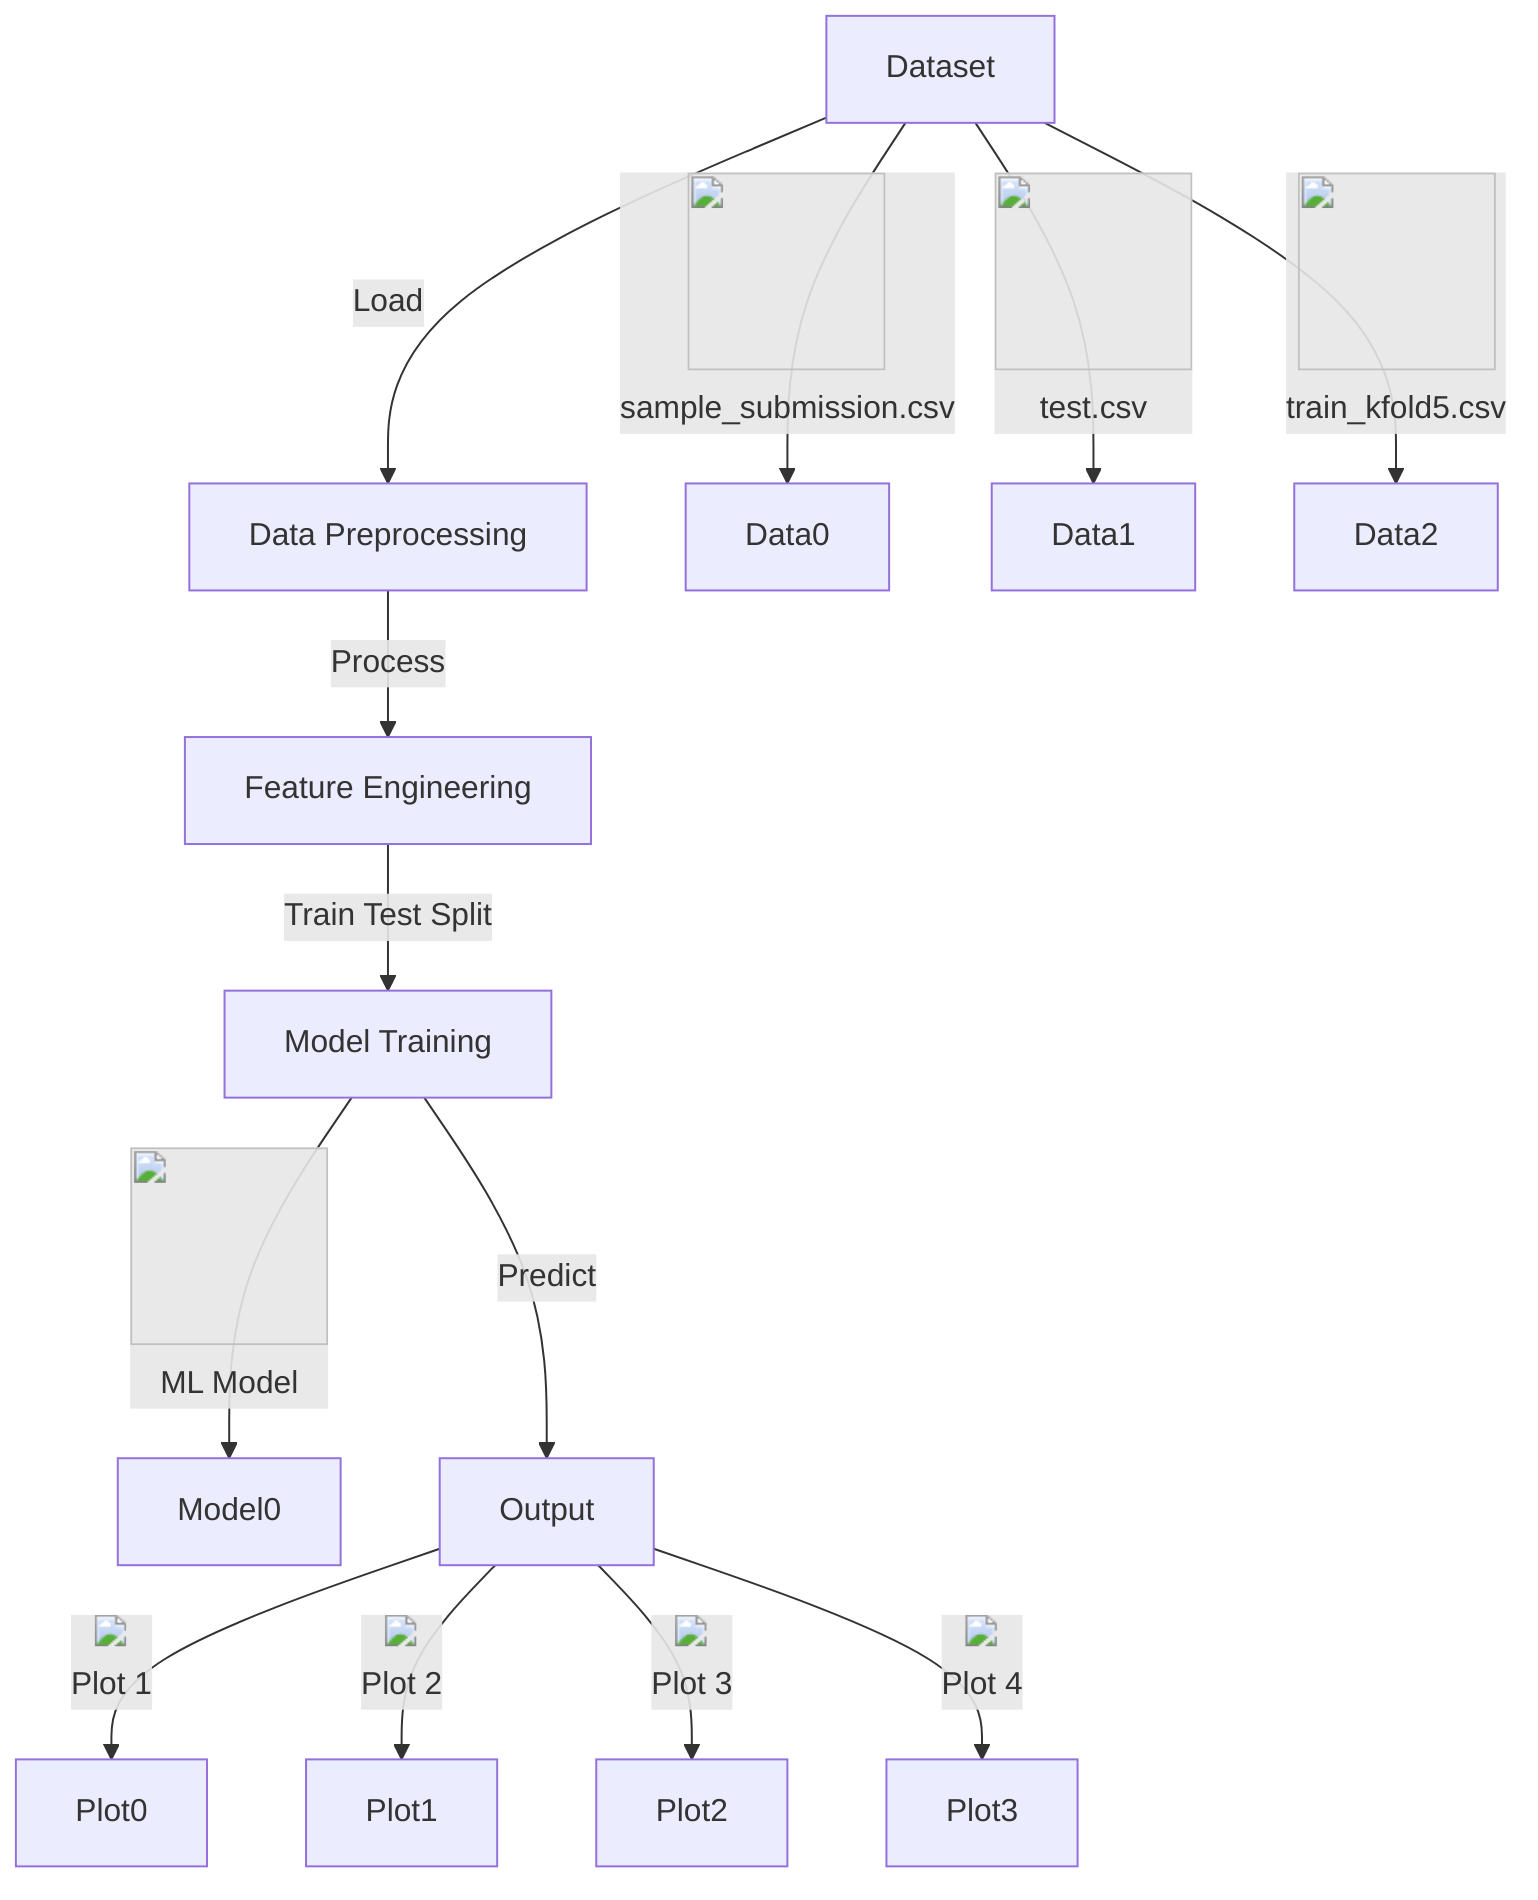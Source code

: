 graph TD;
    A["Dataset"] -- Load --> B["Data Preprocessing"];
    A -->|"<img src='icons/file.svg' width=100 height=100/> <br/> sample_submission.csv"| Data0;
    A -->|"<img src='icons/file.svg' width=100 height=100/> <br/> test.csv"| Data1;
    A -->|"<img src='icons/file.svg' width=100 height=100/> <br/> train_kfold5.csv"| Data2;
    B -- Process --> C["Feature Engineering"];
    C -- Train Test Split --> D["Model Training"];
    D -->|"<img src='icons/brain.svg' width=100 height=100/> <br/> ML Model"| Model0;
    D -- Predict --> E["Output"];
    E -->|"<img src='dummy_plots/barplot_template.svg' /> <br/> Plot 1"| Plot0;
    E -->|"<img src='dummy_plots/scatter_plot_template.svg' /> <br/> Plot 2"| Plot1;
    E -->|"<img src='dummy_plots/lineplot_template.svg' /> <br/> Plot 3"| Plot2;
    E -->|"<img src='dummy_plots/hist_template.svg' /> <br/> Plot 4"| Plot3;